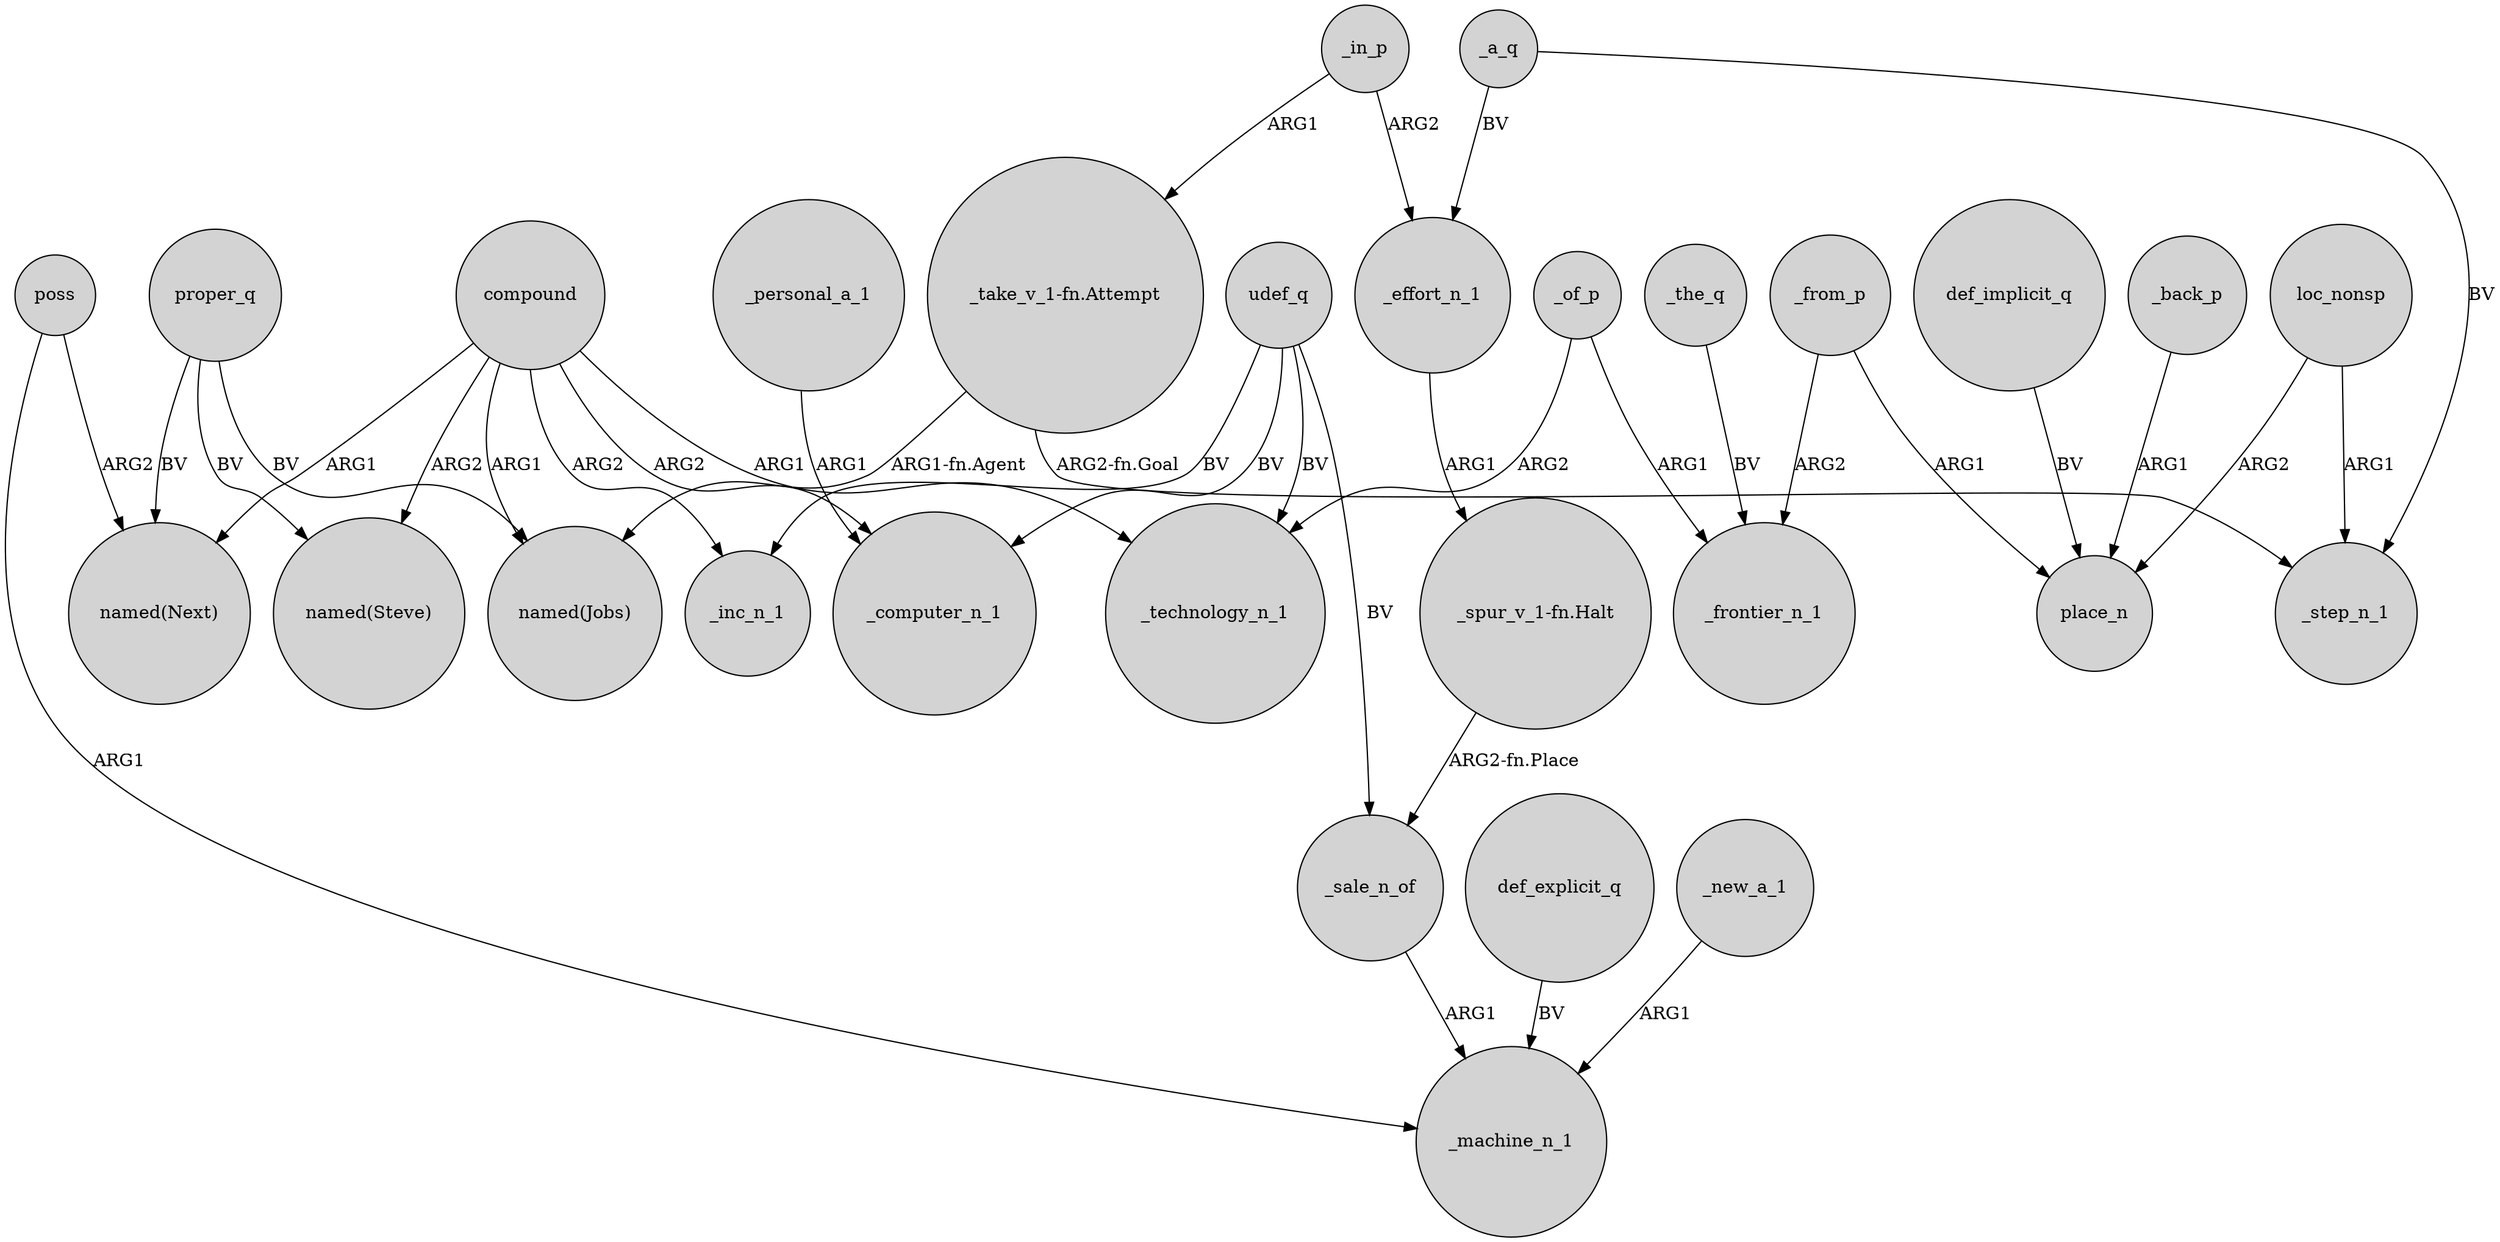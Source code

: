 digraph {
	node [shape=circle style=filled]
	_sale_n_of -> _machine_n_1 [label=ARG1]
	_in_p -> _effort_n_1 [label=ARG2]
	compound -> _technology_n_1 [label=ARG1]
	_in_p -> "_take_v_1-fn.Attempt" [label=ARG1]
	proper_q -> "named(Jobs)" [label=BV]
	def_implicit_q -> place_n [label=BV]
	poss -> "named(Next)" [label=ARG2]
	def_explicit_q -> _machine_n_1 [label=BV]
	_from_p -> place_n [label=ARG1]
	compound -> _computer_n_1 [label=ARG2]
	compound -> "named(Steve)" [label=ARG2]
	"_take_v_1-fn.Attempt" -> "named(Jobs)" [label="ARG1-fn.Agent"]
	udef_q -> _sale_n_of [label=BV]
	_a_q -> _effort_n_1 [label=BV]
	_effort_n_1 -> "_spur_v_1-fn.Halt" [label=ARG1]
	compound -> "named(Jobs)" [label=ARG1]
	"_spur_v_1-fn.Halt" -> _sale_n_of [label="ARG2-fn.Place"]
	udef_q -> _technology_n_1 [label=BV]
	udef_q -> _inc_n_1 [label=BV]
	proper_q -> "named(Next)" [label=BV]
	compound -> _inc_n_1 [label=ARG2]
	_back_p -> place_n [label=ARG1]
	_of_p -> _frontier_n_1 [label=ARG1]
	udef_q -> _computer_n_1 [label=BV]
	_new_a_1 -> _machine_n_1 [label=ARG1]
	_personal_a_1 -> _computer_n_1 [label=ARG1]
	_the_q -> _frontier_n_1 [label=BV]
	_from_p -> _frontier_n_1 [label=ARG2]
	_a_q -> _step_n_1 [label=BV]
	loc_nonsp -> place_n [label=ARG2]
	poss -> _machine_n_1 [label=ARG1]
	compound -> "named(Next)" [label=ARG1]
	loc_nonsp -> _step_n_1 [label=ARG1]
	_of_p -> _technology_n_1 [label=ARG2]
	proper_q -> "named(Steve)" [label=BV]
	"_take_v_1-fn.Attempt" -> _step_n_1 [label="ARG2-fn.Goal"]
}
